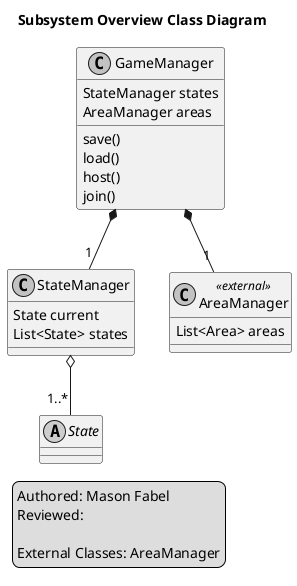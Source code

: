 @startuml
skinparam monochrome true
skinparam shadowing false

title Subsystem Overview Class Diagram
legend left
	Authored: Mason Fabel
	Reviewed:

	External Classes: AreaManager
endlegend

class GameManager {
	StateManager states
	AreaManager areas
	save()
	load()
	host()
	join()
}
GameManager *-down- "1" StateManager
GameManager *-down- "1" AreaManager

class StateManager {
	State current
	List<State> states
}
StateManager o-down- "1..*" State

abstract class State

class AreaManager <<external>> {
	List<Area> areas
}

@enduml
